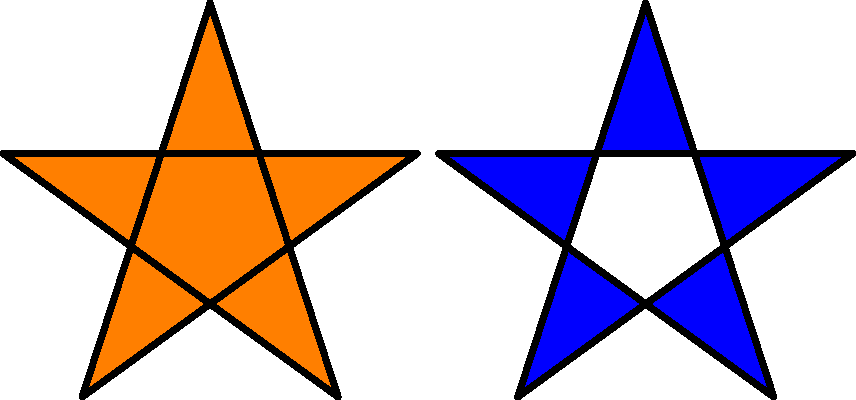 size(0,200);
path star;
for(int i=0; i < 5; ++i)
  star=star--dir(90+144i);
star=star--cycle;

fill(star,orange+zerowinding);
draw(star,linewidth(3));

fill(shift(2,0)*star,blue+evenodd);
draw(shift(2,0)*star,linewidth(3));
